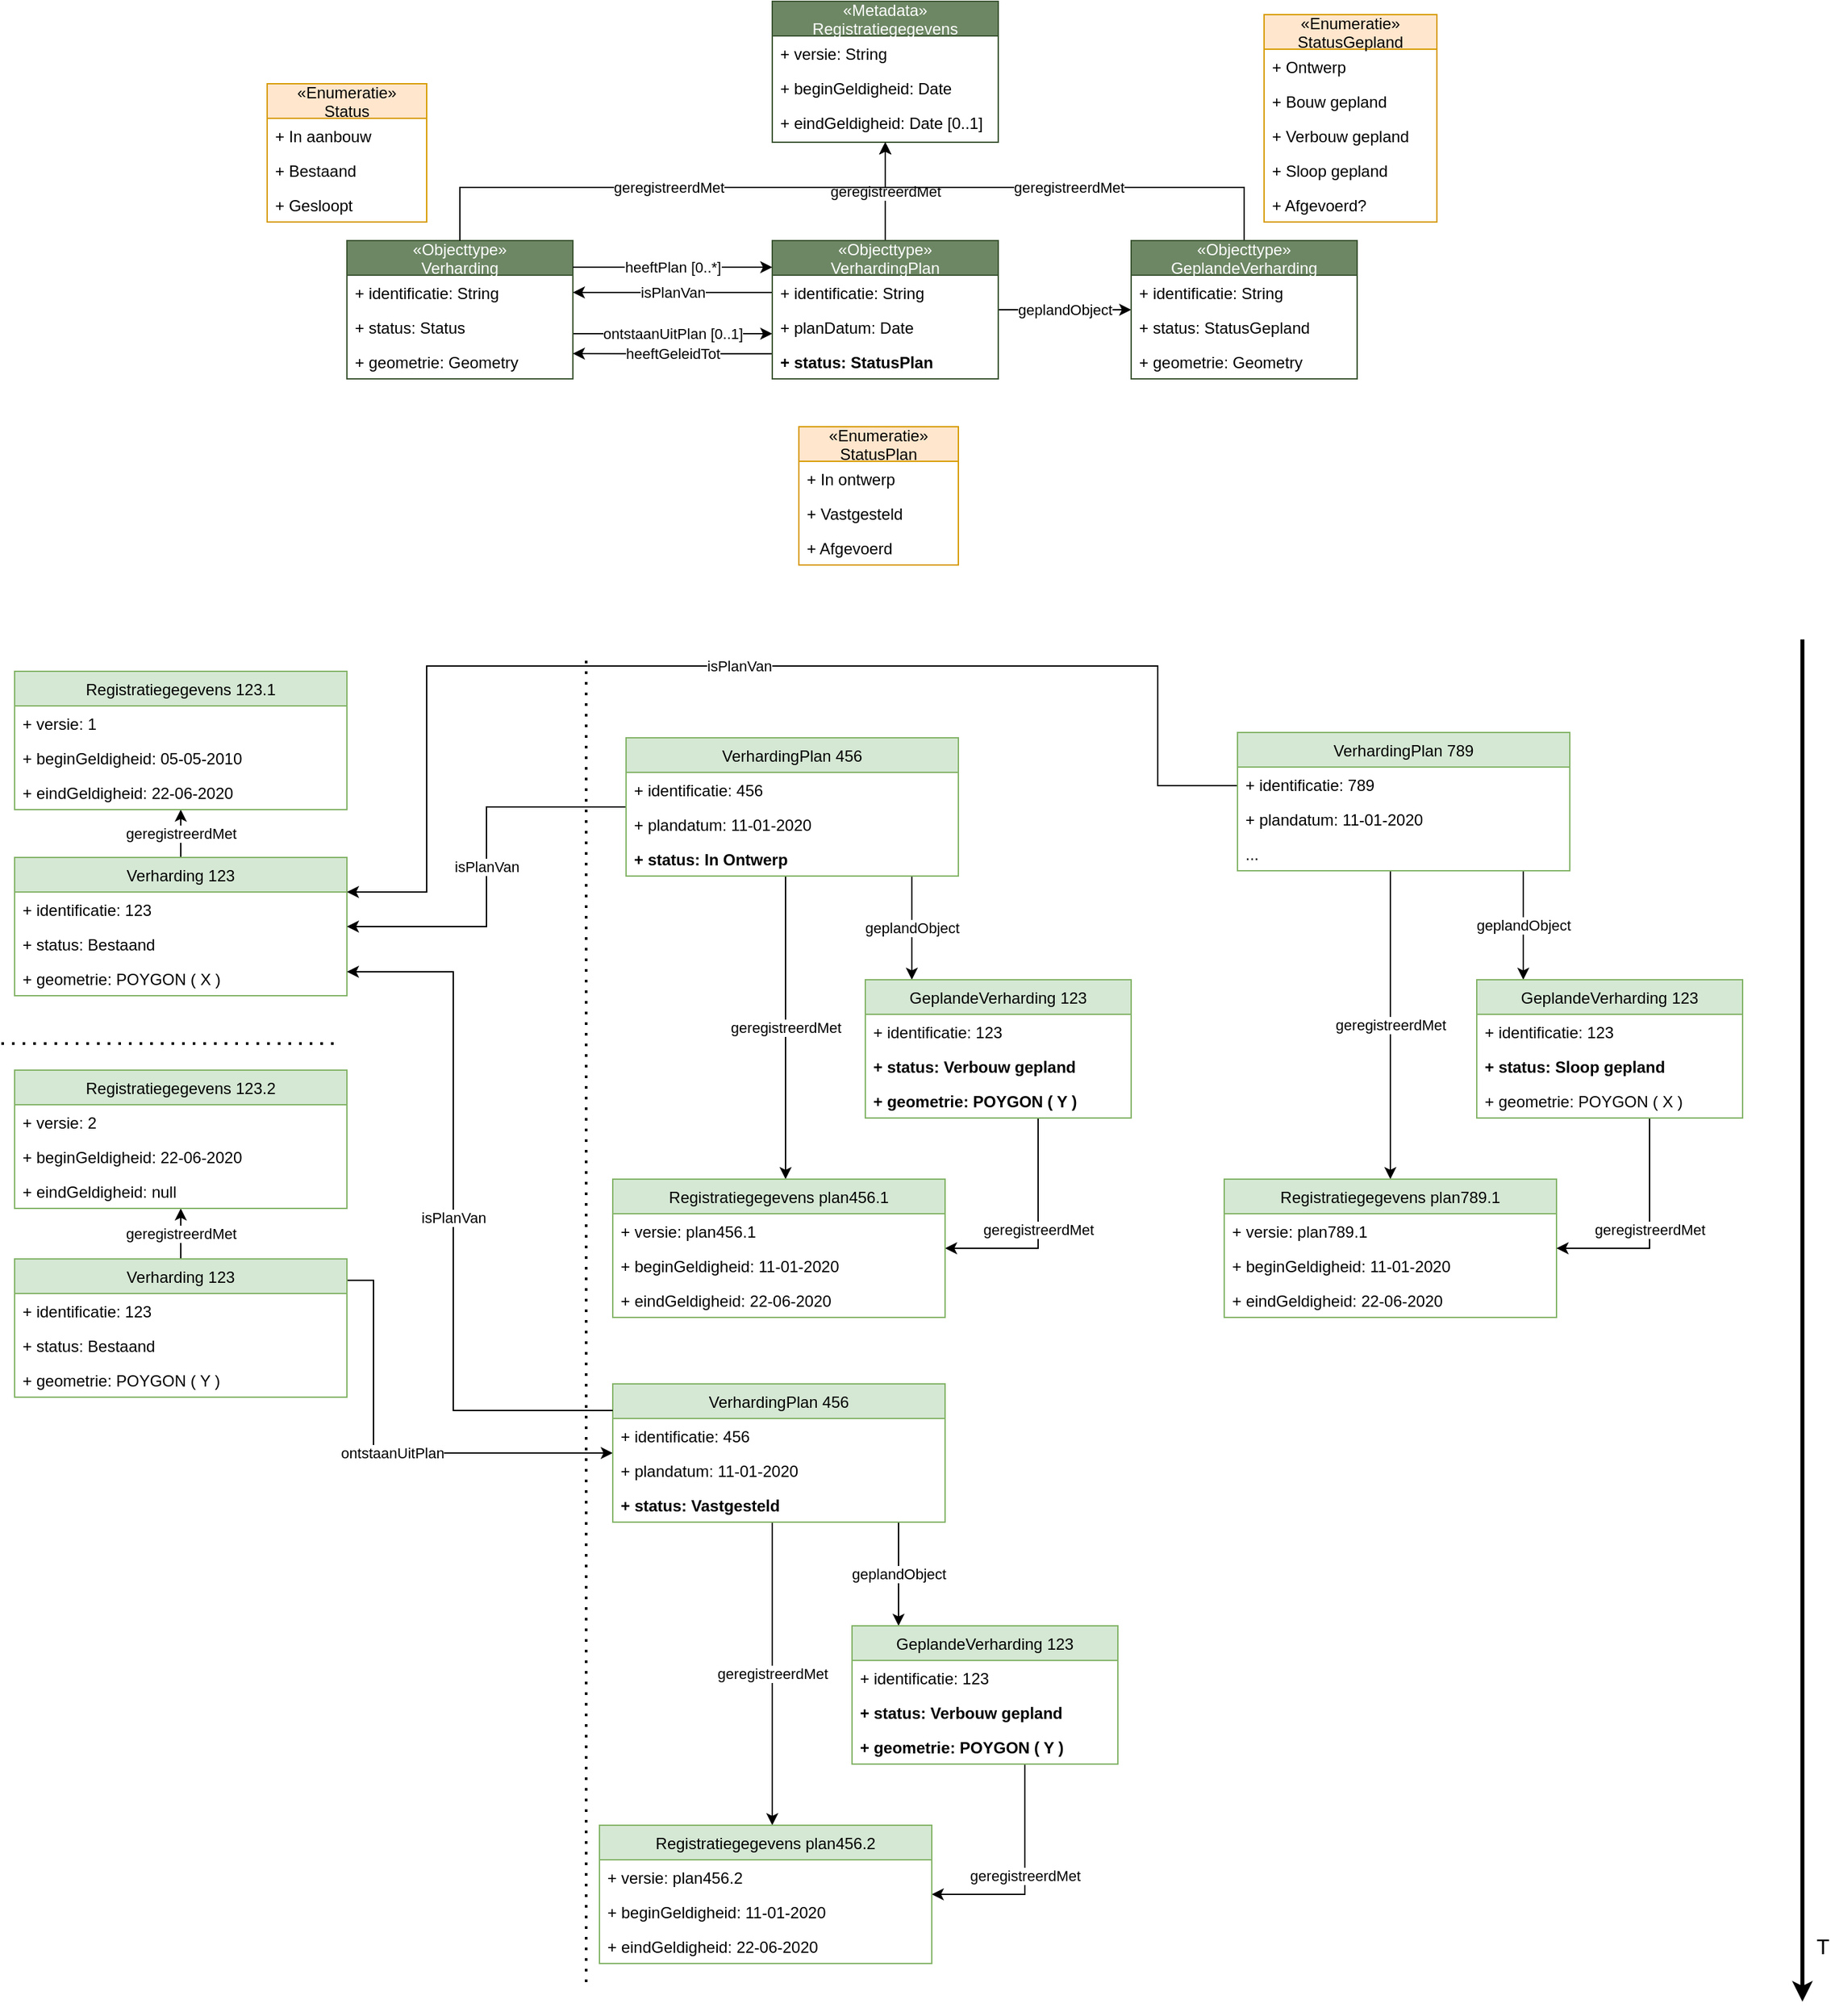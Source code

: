 <mxfile>
    <diagram id="xgMvqlsG6IL_uC9JVwvj" name="Page-1">
        <mxGraphModel dx="1316" dy="839" grid="1" gridSize="10" guides="1" tooltips="1" connect="1" arrows="1" fold="1" page="1" pageScale="1" pageWidth="850" pageHeight="1100" math="0" shadow="0">
            <root>
                <mxCell id="0"/>
                <mxCell id="1" parent="0"/>
                <mxCell id="3" value="ontstaanUitPlan [0..1]" style="rounded=0;orthogonalLoop=1;jettySize=auto;html=1;strokeWidth=1;edgeStyle=elbowEdgeStyle;" parent="1" source="4" target="14" edge="1">
                    <mxGeometry relative="1" as="geometry">
                        <mxPoint x="1041.19" y="1039.296" as="targetPoint"/>
                        <Array as="points">
                            <mxPoint x="980" y="1060"/>
                        </Array>
                    </mxGeometry>
                </mxCell>
                <mxCell id="4" value="«Objecttype»&#10;Verharding" style="swimlane;fontStyle=0;childLayout=stackLayout;horizontal=1;startSize=26;fillColor=#6d8764;horizontalStack=0;resizeParent=1;resizeParentMax=0;resizeLast=0;collapsible=1;marginBottom=0;strokeColor=#3A5431;fontColor=#ffffff;" parent="1" vertex="1">
                    <mxGeometry x="720" y="990" width="170" height="104" as="geometry"/>
                </mxCell>
                <mxCell id="5" value="+ identificatie: String" style="text;strokeColor=none;fillColor=none;align=left;verticalAlign=top;spacingLeft=4;spacingRight=4;overflow=hidden;rotatable=0;points=[[0,0.5],[1,0.5]];portConstraint=eastwest;" parent="4" vertex="1">
                    <mxGeometry y="26" width="170" height="26" as="geometry"/>
                </mxCell>
                <mxCell id="6" value="+ status: Status" style="text;strokeColor=none;fillColor=none;align=left;verticalAlign=top;spacingLeft=4;spacingRight=4;overflow=hidden;rotatable=0;points=[[0,0.5],[1,0.5]];portConstraint=eastwest;" parent="4" vertex="1">
                    <mxGeometry y="52" width="170" height="26" as="geometry"/>
                </mxCell>
                <mxCell id="7" value="+ geometrie: Geometry" style="text;strokeColor=none;fillColor=none;align=left;verticalAlign=top;spacingLeft=4;spacingRight=4;overflow=hidden;rotatable=0;points=[[0,0.5],[1,0.5]];portConstraint=eastwest;" parent="4" vertex="1">
                    <mxGeometry y="78" width="170" height="26" as="geometry"/>
                </mxCell>
                <mxCell id="8" value="«Metadata»&#10;Registratiegegevens" style="swimlane;fontStyle=0;childLayout=stackLayout;horizontal=1;startSize=26;fillColor=#6d8764;horizontalStack=0;resizeParent=1;resizeParentMax=0;resizeLast=0;collapsible=1;marginBottom=0;strokeColor=#3A5431;fontColor=#ffffff;" parent="1" vertex="1">
                    <mxGeometry x="1040" y="810" width="170" height="106" as="geometry"/>
                </mxCell>
                <mxCell id="9" value="+ versie: String" style="text;strokeColor=none;fillColor=none;align=left;verticalAlign=top;spacingLeft=4;spacingRight=4;overflow=hidden;rotatable=0;points=[[0,0.5],[1,0.5]];portConstraint=eastwest;" parent="8" vertex="1">
                    <mxGeometry y="26" width="170" height="26" as="geometry"/>
                </mxCell>
                <mxCell id="67" value="+ beginGeldigheid: Date" style="text;strokeColor=none;fillColor=none;align=left;verticalAlign=top;spacingLeft=4;spacingRight=4;overflow=hidden;rotatable=0;points=[[0,0.5],[1,0.5]];portConstraint=eastwest;" parent="8" vertex="1">
                    <mxGeometry y="52" width="170" height="26" as="geometry"/>
                </mxCell>
                <mxCell id="10" value="+ eindGeldigheid: Date [0..1]" style="text;strokeColor=none;fillColor=none;align=left;verticalAlign=top;spacingLeft=4;spacingRight=4;overflow=hidden;rotatable=0;points=[[0,0.5],[1,0.5]];portConstraint=eastwest;" parent="8" vertex="1">
                    <mxGeometry y="78" width="170" height="28" as="geometry"/>
                </mxCell>
                <mxCell id="12" value="heeftGeleidTot" style="rounded=0;orthogonalLoop=1;jettySize=auto;html=1;exitX=0.001;exitY=0.275;exitDx=0;exitDy=0;exitPerimeter=0;edgeStyle=elbowEdgeStyle;" parent="1" source="88" target="4" edge="1">
                    <mxGeometry relative="1" as="geometry">
                        <mxPoint x="1040" y="1055" as="sourcePoint"/>
                        <Array as="points">
                            <mxPoint x="950" y="1075"/>
                        </Array>
                    </mxGeometry>
                </mxCell>
                <mxCell id="13" value="isPlanVan" style="rounded=0;orthogonalLoop=1;jettySize=auto;html=1;strokeWidth=1;edgeStyle=elbowEdgeStyle;" parent="1" source="14" target="4" edge="1">
                    <mxGeometry relative="1" as="geometry">
                        <Array as="points">
                            <mxPoint x="930" y="1029"/>
                            <mxPoint x="1010" y="1040"/>
                        </Array>
                    </mxGeometry>
                </mxCell>
                <mxCell id="86" value="geregistreerdMet" style="edgeStyle=orthogonalEdgeStyle;rounded=0;orthogonalLoop=1;jettySize=auto;html=1;" parent="1" source="14" target="8" edge="1">
                    <mxGeometry relative="1" as="geometry">
                        <Array as="points">
                            <mxPoint x="1125" y="920"/>
                            <mxPoint x="1125" y="920"/>
                        </Array>
                    </mxGeometry>
                </mxCell>
                <mxCell id="93" value="geplandObject" style="rounded=0;orthogonalLoop=1;jettySize=auto;html=1;" parent="1" source="14" target="133" edge="1">
                    <mxGeometry relative="1" as="geometry"/>
                </mxCell>
                <mxCell id="14" value="«Objecttype»&#10;VerhardingPlan" style="swimlane;fontStyle=0;childLayout=stackLayout;horizontal=1;startSize=26;fillColor=#6d8764;horizontalStack=0;resizeParent=1;resizeParentMax=0;resizeLast=0;collapsible=1;marginBottom=0;strokeColor=#3A5431;fontColor=#ffffff;" parent="1" vertex="1">
                    <mxGeometry x="1040" y="990" width="170" height="104" as="geometry"/>
                </mxCell>
                <mxCell id="15" value="+ identificatie: String" style="text;strokeColor=none;fillColor=none;align=left;verticalAlign=top;spacingLeft=4;spacingRight=4;overflow=hidden;rotatable=0;points=[[0,0.5],[1,0.5]];portConstraint=eastwest;" parent="14" vertex="1">
                    <mxGeometry y="26" width="170" height="26" as="geometry"/>
                </mxCell>
                <mxCell id="19" value="+ planDatum: Date" style="text;strokeColor=none;fillColor=none;align=left;verticalAlign=top;spacingLeft=4;spacingRight=4;overflow=hidden;rotatable=0;points=[[0,0.5],[1,0.5]];portConstraint=eastwest;" parent="14" vertex="1">
                    <mxGeometry y="52" width="170" height="26" as="geometry"/>
                </mxCell>
                <mxCell id="88" value="+ status: StatusPlan" style="text;strokeColor=none;fillColor=none;align=left;verticalAlign=top;spacingLeft=4;spacingRight=4;overflow=hidden;rotatable=0;points=[[0,0.5],[1,0.5]];portConstraint=eastwest;fontStyle=1" parent="14" vertex="1">
                    <mxGeometry y="78" width="170" height="26" as="geometry"/>
                </mxCell>
                <mxCell id="31" value="heeftPlan [0..*]" style="rounded=0;orthogonalLoop=1;jettySize=auto;html=1;strokeWidth=1;edgeStyle=elbowEdgeStyle;" parent="1" source="4" target="14" edge="1">
                    <mxGeometry relative="1" as="geometry">
                        <mxPoint x="1040" y="950" as="targetPoint"/>
                        <mxPoint x="889" y="1001" as="sourcePoint"/>
                        <Array as="points">
                            <mxPoint x="920" y="1010"/>
                        </Array>
                    </mxGeometry>
                </mxCell>
                <mxCell id="32" value="" style="endArrow=classic;html=1;strokeWidth=3;" parent="1" edge="1">
                    <mxGeometry width="50" height="50" relative="1" as="geometry">
                        <mxPoint x="1815" y="1290" as="sourcePoint"/>
                        <mxPoint x="1815" y="2314.706" as="targetPoint"/>
                    </mxGeometry>
                </mxCell>
                <mxCell id="33" value="&lt;font style=&quot;font-size: 16px&quot;&gt;T&lt;/font&gt;" style="edgeLabel;html=1;align=center;verticalAlign=middle;resizable=0;points=[];" parent="32" vertex="1" connectable="0">
                    <mxGeometry x="0.945" y="4" relative="1" as="geometry">
                        <mxPoint x="11" y="-14.12" as="offset"/>
                    </mxGeometry>
                </mxCell>
                <mxCell id="34" value="geregistreerdMet" style="edgeStyle=orthogonalEdgeStyle;rounded=0;orthogonalLoop=1;jettySize=auto;html=1;" parent="1" source="36" target="40" edge="1">
                    <mxGeometry relative="1" as="geometry"/>
                </mxCell>
                <mxCell id="36" value="Verharding 123" style="swimlane;fontStyle=0;childLayout=stackLayout;horizontal=1;startSize=26;fillColor=#d5e8d4;horizontalStack=0;resizeParent=1;resizeParentMax=0;resizeLast=0;collapsible=1;marginBottom=0;strokeColor=#82b366;" parent="1" vertex="1">
                    <mxGeometry x="470" y="1454" width="250" height="104" as="geometry"/>
                </mxCell>
                <mxCell id="37" value="+ identificatie: 123" style="text;strokeColor=none;fillColor=none;align=left;verticalAlign=top;spacingLeft=4;spacingRight=4;overflow=hidden;rotatable=0;points=[[0,0.5],[1,0.5]];portConstraint=eastwest;" parent="36" vertex="1">
                    <mxGeometry y="26" width="250" height="26" as="geometry"/>
                </mxCell>
                <mxCell id="38" value="+ status: Bestaand" style="text;strokeColor=none;fillColor=none;align=left;verticalAlign=top;spacingLeft=4;spacingRight=4;overflow=hidden;rotatable=0;points=[[0,0.5],[1,0.5]];portConstraint=eastwest;" parent="36" vertex="1">
                    <mxGeometry y="52" width="250" height="26" as="geometry"/>
                </mxCell>
                <mxCell id="39" value="+ geometrie: POYGON ( X )" style="text;strokeColor=none;fillColor=none;align=left;verticalAlign=top;spacingLeft=4;spacingRight=4;overflow=hidden;rotatable=0;points=[[0,0.5],[1,0.5]];portConstraint=eastwest;" parent="36" vertex="1">
                    <mxGeometry y="78" width="250" height="26" as="geometry"/>
                </mxCell>
                <mxCell id="40" value="Registratiegegevens 123.1" style="swimlane;fontStyle=0;childLayout=stackLayout;horizontal=1;startSize=26;fillColor=#d5e8d4;horizontalStack=0;resizeParent=1;resizeParentMax=0;resizeLast=0;collapsible=1;marginBottom=0;strokeColor=#82b366;" parent="1" vertex="1">
                    <mxGeometry x="470" y="1314" width="250" height="104" as="geometry"/>
                </mxCell>
                <mxCell id="65" value="+ versie: 1" style="text;strokeColor=none;fillColor=none;align=left;verticalAlign=top;spacingLeft=4;spacingRight=4;overflow=hidden;rotatable=0;points=[[0,0.5],[1,0.5]];portConstraint=eastwest;" parent="40" vertex="1">
                    <mxGeometry y="26" width="250" height="26" as="geometry"/>
                </mxCell>
                <mxCell id="41" value="+ beginGeldigheid: 05-05-2010" style="text;strokeColor=none;fillColor=none;align=left;verticalAlign=top;spacingLeft=4;spacingRight=4;overflow=hidden;rotatable=0;points=[[0,0.5],[1,0.5]];portConstraint=eastwest;" parent="40" vertex="1">
                    <mxGeometry y="52" width="250" height="26" as="geometry"/>
                </mxCell>
                <mxCell id="42" value="+ eindGeldigheid: 22-06-2020" style="text;strokeColor=none;fillColor=none;align=left;verticalAlign=top;spacingLeft=4;spacingRight=4;overflow=hidden;rotatable=0;points=[[0,0.5],[1,0.5]];portConstraint=eastwest;" parent="40" vertex="1">
                    <mxGeometry y="78" width="250" height="26" as="geometry"/>
                </mxCell>
                <mxCell id="43" value="" style="endArrow=none;dashed=1;html=1;dashPattern=1 3;strokeWidth=2;" parent="1" edge="1">
                    <mxGeometry width="50" height="50" relative="1" as="geometry">
                        <mxPoint x="710" y="1594" as="sourcePoint"/>
                        <mxPoint x="460" y="1594" as="targetPoint"/>
                    </mxGeometry>
                </mxCell>
                <mxCell id="44" value="" style="endArrow=none;dashed=1;html=1;dashPattern=1 3;strokeWidth=2;" parent="1" edge="1">
                    <mxGeometry width="50" height="50" relative="1" as="geometry">
                        <mxPoint x="900" y="2300" as="sourcePoint"/>
                        <mxPoint x="900" y="1304" as="targetPoint"/>
                    </mxGeometry>
                </mxCell>
                <mxCell id="47" value="isPlanVan" style="edgeStyle=orthogonalEdgeStyle;rounded=0;orthogonalLoop=1;jettySize=auto;html=1;strokeWidth=1;" parent="1" source="48" target="36" edge="1">
                    <mxGeometry relative="1" as="geometry"/>
                </mxCell>
                <mxCell id="105" value="geplandObject" style="edgeStyle=elbowEdgeStyle;rounded=0;orthogonalLoop=1;jettySize=auto;html=1;" parent="1" source="48" target="96" edge="1">
                    <mxGeometry relative="1" as="geometry"/>
                </mxCell>
                <mxCell id="110" value="geregistreerdMet" style="edgeStyle=elbowEdgeStyle;rounded=0;orthogonalLoop=1;jettySize=auto;html=1;" parent="1" source="48" target="106" edge="1">
                    <mxGeometry relative="1" as="geometry"/>
                </mxCell>
                <mxCell id="48" value="VerhardingPlan 456" style="swimlane;fontStyle=0;childLayout=stackLayout;horizontal=1;startSize=26;fillColor=#d5e8d4;horizontalStack=0;resizeParent=1;resizeParentMax=0;resizeLast=0;collapsible=1;marginBottom=0;strokeColor=#82b366;" parent="1" vertex="1">
                    <mxGeometry x="930" y="1364" width="250" height="104" as="geometry"/>
                </mxCell>
                <mxCell id="49" value="+ identificatie: 456" style="text;strokeColor=none;fillColor=none;align=left;verticalAlign=top;spacingLeft=4;spacingRight=4;overflow=hidden;rotatable=0;points=[[0,0.5],[1,0.5]];portConstraint=eastwest;" parent="48" vertex="1">
                    <mxGeometry y="26" width="250" height="26" as="geometry"/>
                </mxCell>
                <mxCell id="50" value="+ plandatum: 11-01-2020" style="text;strokeColor=none;fillColor=none;align=left;verticalAlign=top;spacingLeft=4;spacingRight=4;overflow=hidden;rotatable=0;points=[[0,0.5],[1,0.5]];portConstraint=eastwest;fontStyle=0" parent="48" vertex="1">
                    <mxGeometry y="52" width="250" height="26" as="geometry"/>
                </mxCell>
                <mxCell id="51" value="+ status: In Ontwerp " style="text;strokeColor=none;fillColor=none;align=left;verticalAlign=top;spacingLeft=4;spacingRight=4;overflow=hidden;rotatable=0;points=[[0,0.5],[1,0.5]];portConstraint=eastwest;fontStyle=1" parent="48" vertex="1">
                    <mxGeometry y="78" width="250" height="26" as="geometry"/>
                </mxCell>
                <mxCell id="55" value="geregistreerdMet" style="edgeStyle=orthogonalEdgeStyle;rounded=0;orthogonalLoop=1;jettySize=auto;html=1;" parent="1" source="57" target="61" edge="1">
                    <mxGeometry relative="1" as="geometry"/>
                </mxCell>
                <mxCell id="56" value="&lt;span style=&quot;font-weight: normal&quot;&gt;ontstaanUitPlan&lt;/span&gt;" style="edgeStyle=elbowEdgeStyle;rounded=0;orthogonalLoop=1;jettySize=auto;html=1;strokeWidth=1;exitX=0.995;exitY=0.155;exitDx=0;exitDy=0;exitPerimeter=0;fontStyle=1" parent="1" source="57" target="154" edge="1">
                    <mxGeometry relative="1" as="geometry">
                        <Array as="points">
                            <mxPoint x="740" y="1808"/>
                            <mxPoint x="760" y="1830"/>
                            <mxPoint x="770" y="1830"/>
                            <mxPoint x="810" y="1840"/>
                        </Array>
                    </mxGeometry>
                </mxCell>
                <mxCell id="57" value="Verharding 123" style="swimlane;fontStyle=0;childLayout=stackLayout;horizontal=1;startSize=26;fillColor=#d5e8d4;horizontalStack=0;resizeParent=1;resizeParentMax=0;resizeLast=0;collapsible=1;marginBottom=0;strokeColor=#82b366;" parent="1" vertex="1">
                    <mxGeometry x="470" y="1756" width="250" height="104" as="geometry"/>
                </mxCell>
                <mxCell id="58" value="+ identificatie: 123" style="text;strokeColor=none;fillColor=none;align=left;verticalAlign=top;spacingLeft=4;spacingRight=4;overflow=hidden;rotatable=0;points=[[0,0.5],[1,0.5]];portConstraint=eastwest;" parent="57" vertex="1">
                    <mxGeometry y="26" width="250" height="26" as="geometry"/>
                </mxCell>
                <mxCell id="59" value="+ status: Bestaand" style="text;strokeColor=none;fillColor=none;align=left;verticalAlign=top;spacingLeft=4;spacingRight=4;overflow=hidden;rotatable=0;points=[[0,0.5],[1,0.5]];portConstraint=eastwest;" parent="57" vertex="1">
                    <mxGeometry y="52" width="250" height="26" as="geometry"/>
                </mxCell>
                <mxCell id="60" value="+ geometrie: POYGON ( Y )" style="text;strokeColor=none;fillColor=none;align=left;verticalAlign=top;spacingLeft=4;spacingRight=4;overflow=hidden;rotatable=0;points=[[0,0.5],[1,0.5]];portConstraint=eastwest;" parent="57" vertex="1">
                    <mxGeometry y="78" width="250" height="26" as="geometry"/>
                </mxCell>
                <mxCell id="61" value="Registratiegegevens 123.2" style="swimlane;fontStyle=0;childLayout=stackLayout;horizontal=1;startSize=26;fillColor=#d5e8d4;horizontalStack=0;resizeParent=1;resizeParentMax=0;resizeLast=0;collapsible=1;marginBottom=0;strokeColor=#82b366;" parent="1" vertex="1">
                    <mxGeometry x="470" y="1614" width="250" height="104" as="geometry"/>
                </mxCell>
                <mxCell id="66" value="+ versie: 2" style="text;strokeColor=none;fillColor=none;align=left;verticalAlign=top;spacingLeft=4;spacingRight=4;overflow=hidden;rotatable=0;points=[[0,0.5],[1,0.5]];portConstraint=eastwest;" parent="61" vertex="1">
                    <mxGeometry y="26" width="250" height="26" as="geometry"/>
                </mxCell>
                <mxCell id="62" value="+ beginGeldigheid: 22-06-2020" style="text;strokeColor=none;fillColor=none;align=left;verticalAlign=top;spacingLeft=4;spacingRight=4;overflow=hidden;rotatable=0;points=[[0,0.5],[1,0.5]];portConstraint=eastwest;" parent="61" vertex="1">
                    <mxGeometry y="52" width="250" height="26" as="geometry"/>
                </mxCell>
                <mxCell id="63" value="+ eindGeldigheid: null" style="text;strokeColor=none;fillColor=none;align=left;verticalAlign=top;spacingLeft=4;spacingRight=4;overflow=hidden;rotatable=0;points=[[0,0.5],[1,0.5]];portConstraint=eastwest;" parent="61" vertex="1">
                    <mxGeometry y="78" width="250" height="26" as="geometry"/>
                </mxCell>
                <mxCell id="72" value="isPlanVan" style="edgeStyle=orthogonalEdgeStyle;rounded=0;orthogonalLoop=1;jettySize=auto;html=1;strokeWidth=1;" parent="1" source="73" target="36" edge="1">
                    <mxGeometry relative="1" as="geometry">
                        <Array as="points">
                            <mxPoint x="1330" y="1400"/>
                            <mxPoint x="1330" y="1310"/>
                            <mxPoint x="780" y="1310"/>
                            <mxPoint x="780" y="1480"/>
                        </Array>
                        <mxPoint x="890" y="1474.06" as="targetPoint"/>
                    </mxGeometry>
                </mxCell>
                <mxCell id="121" value="geregistreerdMet" style="edgeStyle=elbowEdgeStyle;rounded=0;orthogonalLoop=1;jettySize=auto;html=1;" parent="1" source="73" target="112" edge="1">
                    <mxGeometry relative="1" as="geometry">
                        <Array as="points">
                            <mxPoint x="1505" y="1540"/>
                            <mxPoint x="1470" y="1510"/>
                        </Array>
                    </mxGeometry>
                </mxCell>
                <mxCell id="123" value="geplandObject" style="edgeStyle=elbowEdgeStyle;rounded=0;orthogonalLoop=1;jettySize=auto;html=1;" parent="1" source="73" target="116" edge="1">
                    <mxGeometry relative="1" as="geometry"/>
                </mxCell>
                <mxCell id="73" value="VerhardingPlan 789" style="swimlane;fontStyle=0;childLayout=stackLayout;horizontal=1;startSize=26;fillColor=#d5e8d4;horizontalStack=0;resizeParent=1;resizeParentMax=0;resizeLast=0;collapsible=1;marginBottom=0;strokeColor=#82b366;" parent="1" vertex="1">
                    <mxGeometry x="1390" y="1360" width="250" height="104" as="geometry"/>
                </mxCell>
                <mxCell id="74" value="+ identificatie: 789" style="text;strokeColor=none;fillColor=none;align=left;verticalAlign=top;spacingLeft=4;spacingRight=4;overflow=hidden;rotatable=0;points=[[0,0.5],[1,0.5]];portConstraint=eastwest;" parent="73" vertex="1">
                    <mxGeometry y="26" width="250" height="26" as="geometry"/>
                </mxCell>
                <mxCell id="75" value="+ plandatum: 11-01-2020" style="text;strokeColor=none;fillColor=none;align=left;verticalAlign=top;spacingLeft=4;spacingRight=4;overflow=hidden;rotatable=0;points=[[0,0.5],[1,0.5]];portConstraint=eastwest;fontStyle=0" parent="73" vertex="1">
                    <mxGeometry y="52" width="250" height="26" as="geometry"/>
                </mxCell>
                <mxCell id="76" value="..." style="text;strokeColor=none;fillColor=none;align=left;verticalAlign=top;spacingLeft=4;spacingRight=4;overflow=hidden;rotatable=0;points=[[0,0.5],[1,0.5]];portConstraint=eastwest;" parent="73" vertex="1">
                    <mxGeometry y="78" width="250" height="26" as="geometry"/>
                </mxCell>
                <mxCell id="111" value="geregistreerdMet" style="edgeStyle=elbowEdgeStyle;rounded=0;orthogonalLoop=1;jettySize=auto;html=1;" parent="1" source="96" target="106" edge="1">
                    <mxGeometry relative="1" as="geometry">
                        <Array as="points">
                            <mxPoint x="1240" y="1676"/>
                            <mxPoint x="1320" y="1676"/>
                            <mxPoint x="1360" y="1366"/>
                        </Array>
                    </mxGeometry>
                </mxCell>
                <mxCell id="96" value="GeplandeVerharding 123" style="swimlane;fontStyle=0;childLayout=stackLayout;horizontal=1;startSize=26;fillColor=#d5e8d4;horizontalStack=0;resizeParent=1;resizeParentMax=0;resizeLast=0;collapsible=1;marginBottom=0;strokeColor=#82b366;" parent="1" vertex="1">
                    <mxGeometry x="1110" y="1546" width="200" height="104" as="geometry"/>
                </mxCell>
                <mxCell id="97" value="+ identificatie: 123" style="text;strokeColor=none;fillColor=none;align=left;verticalAlign=top;spacingLeft=4;spacingRight=4;overflow=hidden;rotatable=0;points=[[0,0.5],[1,0.5]];portConstraint=eastwest;" parent="96" vertex="1">
                    <mxGeometry y="26" width="200" height="26" as="geometry"/>
                </mxCell>
                <mxCell id="98" value="+ status: Verbouw gepland" style="text;strokeColor=none;fillColor=none;align=left;verticalAlign=top;spacingLeft=4;spacingRight=4;overflow=hidden;rotatable=0;points=[[0,0.5],[1,0.5]];portConstraint=eastwest;fontStyle=1" parent="96" vertex="1">
                    <mxGeometry y="52" width="200" height="26" as="geometry"/>
                </mxCell>
                <mxCell id="99" value="+ geometrie: POYGON ( Y )" style="text;strokeColor=none;fillColor=none;align=left;verticalAlign=top;spacingLeft=4;spacingRight=4;overflow=hidden;rotatable=0;points=[[0,0.5],[1,0.5]];portConstraint=eastwest;fontStyle=1" parent="96" vertex="1">
                    <mxGeometry y="78" width="200" height="26" as="geometry"/>
                </mxCell>
                <mxCell id="106" value="Registratiegegevens plan456.1" style="swimlane;fontStyle=0;childLayout=stackLayout;horizontal=1;startSize=26;fillColor=#d5e8d4;horizontalStack=0;resizeParent=1;resizeParentMax=0;resizeLast=0;collapsible=1;marginBottom=0;strokeColor=#82b366;" parent="1" vertex="1">
                    <mxGeometry x="920" y="1696" width="250" height="104" as="geometry"/>
                </mxCell>
                <mxCell id="107" value="+ versie: plan456.1" style="text;strokeColor=none;fillColor=none;align=left;verticalAlign=top;spacingLeft=4;spacingRight=4;overflow=hidden;rotatable=0;points=[[0,0.5],[1,0.5]];portConstraint=eastwest;" parent="106" vertex="1">
                    <mxGeometry y="26" width="250" height="26" as="geometry"/>
                </mxCell>
                <mxCell id="108" value="+ beginGeldigheid: 11-01-2020" style="text;strokeColor=none;fillColor=none;align=left;verticalAlign=top;spacingLeft=4;spacingRight=4;overflow=hidden;rotatable=0;points=[[0,0.5],[1,0.5]];portConstraint=eastwest;" parent="106" vertex="1">
                    <mxGeometry y="52" width="250" height="26" as="geometry"/>
                </mxCell>
                <mxCell id="109" value="+ eindGeldigheid: 22-06-2020" style="text;strokeColor=none;fillColor=none;align=left;verticalAlign=top;spacingLeft=4;spacingRight=4;overflow=hidden;rotatable=0;points=[[0,0.5],[1,0.5]];portConstraint=eastwest;" parent="106" vertex="1">
                    <mxGeometry y="78" width="250" height="26" as="geometry"/>
                </mxCell>
                <mxCell id="112" value="Registratiegegevens plan789.1" style="swimlane;fontStyle=0;childLayout=stackLayout;horizontal=1;startSize=26;fillColor=#d5e8d4;horizontalStack=0;resizeParent=1;resizeParentMax=0;resizeLast=0;collapsible=1;marginBottom=0;strokeColor=#82b366;" parent="1" vertex="1">
                    <mxGeometry x="1380" y="1696" width="250" height="104" as="geometry"/>
                </mxCell>
                <mxCell id="113" value="+ versie: plan789.1" style="text;strokeColor=none;fillColor=none;align=left;verticalAlign=top;spacingLeft=4;spacingRight=4;overflow=hidden;rotatable=0;points=[[0,0.5],[1,0.5]];portConstraint=eastwest;" parent="112" vertex="1">
                    <mxGeometry y="26" width="250" height="26" as="geometry"/>
                </mxCell>
                <mxCell id="114" value="+ beginGeldigheid: 11-01-2020" style="text;strokeColor=none;fillColor=none;align=left;verticalAlign=top;spacingLeft=4;spacingRight=4;overflow=hidden;rotatable=0;points=[[0,0.5],[1,0.5]];portConstraint=eastwest;" parent="112" vertex="1">
                    <mxGeometry y="52" width="250" height="26" as="geometry"/>
                </mxCell>
                <mxCell id="115" value="+ eindGeldigheid: 22-06-2020" style="text;strokeColor=none;fillColor=none;align=left;verticalAlign=top;spacingLeft=4;spacingRight=4;overflow=hidden;rotatable=0;points=[[0,0.5],[1,0.5]];portConstraint=eastwest;" parent="112" vertex="1">
                    <mxGeometry y="78" width="250" height="26" as="geometry"/>
                </mxCell>
                <mxCell id="122" value="geregistreerdMet" style="edgeStyle=elbowEdgeStyle;rounded=0;orthogonalLoop=1;jettySize=auto;html=1;" parent="1" source="116" target="112" edge="1">
                    <mxGeometry relative="1" as="geometry">
                        <Array as="points">
                            <mxPoint x="1700" y="1662"/>
                            <mxPoint x="1720" y="1696"/>
                        </Array>
                    </mxGeometry>
                </mxCell>
                <mxCell id="116" value="GeplandeVerharding 123" style="swimlane;fontStyle=0;childLayout=stackLayout;horizontal=1;startSize=26;fillColor=#d5e8d4;horizontalStack=0;resizeParent=1;resizeParentMax=0;resizeLast=0;collapsible=1;marginBottom=0;strokeColor=#82b366;" parent="1" vertex="1">
                    <mxGeometry x="1570" y="1546" width="200" height="104" as="geometry"/>
                </mxCell>
                <mxCell id="117" value="+ identificatie: 123" style="text;strokeColor=none;fillColor=none;align=left;verticalAlign=top;spacingLeft=4;spacingRight=4;overflow=hidden;rotatable=0;points=[[0,0.5],[1,0.5]];portConstraint=eastwest;" parent="116" vertex="1">
                    <mxGeometry y="26" width="200" height="26" as="geometry"/>
                </mxCell>
                <mxCell id="118" value="+ status: Sloop gepland" style="text;strokeColor=none;fillColor=none;align=left;verticalAlign=top;spacingLeft=4;spacingRight=4;overflow=hidden;rotatable=0;points=[[0,0.5],[1,0.5]];portConstraint=eastwest;fontStyle=1" parent="116" vertex="1">
                    <mxGeometry y="52" width="200" height="26" as="geometry"/>
                </mxCell>
                <mxCell id="119" value="+ geometrie: POYGON ( X )" style="text;strokeColor=none;fillColor=none;align=left;verticalAlign=top;spacingLeft=4;spacingRight=4;overflow=hidden;rotatable=0;points=[[0,0.5],[1,0.5]];portConstraint=eastwest;fontStyle=0" parent="116" vertex="1">
                    <mxGeometry y="78" width="200" height="26" as="geometry"/>
                </mxCell>
                <mxCell id="137" value="geregistreerdMet" style="edgeStyle=elbowEdgeStyle;rounded=0;orthogonalLoop=1;jettySize=auto;html=1;elbow=vertical;" parent="1" source="133" target="8" edge="1">
                    <mxGeometry relative="1" as="geometry">
                        <Array as="points">
                            <mxPoint x="1230" y="950"/>
                        </Array>
                    </mxGeometry>
                </mxCell>
                <mxCell id="133" value="«Objecttype»&#10;GeplandeVerharding" style="swimlane;fontStyle=0;childLayout=stackLayout;horizontal=1;startSize=26;fillColor=#6d8764;horizontalStack=0;resizeParent=1;resizeParentMax=0;resizeLast=0;collapsible=1;marginBottom=0;strokeColor=#3A5431;fontColor=#ffffff;" parent="1" vertex="1">
                    <mxGeometry x="1310" y="990" width="170" height="104" as="geometry"/>
                </mxCell>
                <mxCell id="134" value="+ identificatie: String" style="text;strokeColor=none;fillColor=none;align=left;verticalAlign=top;spacingLeft=4;spacingRight=4;overflow=hidden;rotatable=0;points=[[0,0.5],[1,0.5]];portConstraint=eastwest;" parent="133" vertex="1">
                    <mxGeometry y="26" width="170" height="26" as="geometry"/>
                </mxCell>
                <mxCell id="135" value="+ status: StatusGepland" style="text;strokeColor=none;fillColor=none;align=left;verticalAlign=top;spacingLeft=4;spacingRight=4;overflow=hidden;rotatable=0;points=[[0,0.5],[1,0.5]];portConstraint=eastwest;" parent="133" vertex="1">
                    <mxGeometry y="52" width="170" height="26" as="geometry"/>
                </mxCell>
                <mxCell id="136" value="+ geometrie: Geometry" style="text;strokeColor=none;fillColor=none;align=left;verticalAlign=top;spacingLeft=4;spacingRight=4;overflow=hidden;rotatable=0;points=[[0,0.5],[1,0.5]];portConstraint=eastwest;" parent="133" vertex="1">
                    <mxGeometry y="78" width="170" height="26" as="geometry"/>
                </mxCell>
                <mxCell id="2" value="geregistreerdMet" style="edgeStyle=orthogonalEdgeStyle;rounded=0;orthogonalLoop=1;jettySize=auto;html=1;" parent="1" source="4" target="8" edge="1">
                    <mxGeometry relative="1" as="geometry">
                        <Array as="points">
                            <mxPoint x="805" y="950"/>
                            <mxPoint x="1125" y="950"/>
                        </Array>
                    </mxGeometry>
                </mxCell>
                <mxCell id="138" value="«Enumeratie»&#10;Status" style="swimlane;fontStyle=0;childLayout=stackLayout;horizontal=1;startSize=26;fillColor=#ffe6cc;horizontalStack=0;resizeParent=1;resizeParentMax=0;resizeLast=0;collapsible=1;marginBottom=0;strokeColor=#d79b00;" parent="1" vertex="1">
                    <mxGeometry x="660" y="872" width="120" height="104" as="geometry"/>
                </mxCell>
                <mxCell id="139" value="+ In aanbouw" style="text;strokeColor=none;fillColor=none;align=left;verticalAlign=top;spacingLeft=4;spacingRight=4;overflow=hidden;rotatable=0;points=[[0,0.5],[1,0.5]];portConstraint=eastwest;" parent="138" vertex="1">
                    <mxGeometry y="26" width="120" height="26" as="geometry"/>
                </mxCell>
                <mxCell id="140" value="+ Bestaand" style="text;strokeColor=none;fillColor=none;align=left;verticalAlign=top;spacingLeft=4;spacingRight=4;overflow=hidden;rotatable=0;points=[[0,0.5],[1,0.5]];portConstraint=eastwest;" parent="138" vertex="1">
                    <mxGeometry y="52" width="120" height="26" as="geometry"/>
                </mxCell>
                <mxCell id="141" value="+ Gesloopt" style="text;strokeColor=none;fillColor=none;align=left;verticalAlign=top;spacingLeft=4;spacingRight=4;overflow=hidden;rotatable=0;points=[[0,0.5],[1,0.5]];portConstraint=eastwest;" parent="138" vertex="1">
                    <mxGeometry y="78" width="120" height="26" as="geometry"/>
                </mxCell>
                <mxCell id="142" value="«Enumeratie»&#10;StatusGepland" style="swimlane;fontStyle=0;childLayout=stackLayout;horizontal=1;startSize=26;fillColor=#ffe6cc;horizontalStack=0;resizeParent=1;resizeParentMax=0;resizeLast=0;collapsible=1;marginBottom=0;strokeColor=#d79b00;" parent="1" vertex="1">
                    <mxGeometry x="1410" y="820" width="130" height="156" as="geometry"/>
                </mxCell>
                <mxCell id="143" value="+ Ontwerp" style="text;strokeColor=none;fillColor=none;align=left;verticalAlign=top;spacingLeft=4;spacingRight=4;overflow=hidden;rotatable=0;points=[[0,0.5],[1,0.5]];portConstraint=eastwest;" parent="142" vertex="1">
                    <mxGeometry y="26" width="130" height="26" as="geometry"/>
                </mxCell>
                <mxCell id="144" value="+ Bouw gepland" style="text;strokeColor=none;fillColor=none;align=left;verticalAlign=top;spacingLeft=4;spacingRight=4;overflow=hidden;rotatable=0;points=[[0,0.5],[1,0.5]];portConstraint=eastwest;" parent="142" vertex="1">
                    <mxGeometry y="52" width="130" height="26" as="geometry"/>
                </mxCell>
                <mxCell id="145" value="+ Verbouw gepland" style="text;strokeColor=none;fillColor=none;align=left;verticalAlign=top;spacingLeft=4;spacingRight=4;overflow=hidden;rotatable=0;points=[[0,0.5],[1,0.5]];portConstraint=eastwest;" parent="142" vertex="1">
                    <mxGeometry y="78" width="130" height="26" as="geometry"/>
                </mxCell>
                <mxCell id="146" value="+ Sloop gepland" style="text;strokeColor=none;fillColor=none;align=left;verticalAlign=top;spacingLeft=4;spacingRight=4;overflow=hidden;rotatable=0;points=[[0,0.5],[1,0.5]];portConstraint=eastwest;" parent="142" vertex="1">
                    <mxGeometry y="104" width="130" height="26" as="geometry"/>
                </mxCell>
                <mxCell id="147" value="+ Afgevoerd?" style="text;strokeColor=none;fillColor=none;align=left;verticalAlign=top;spacingLeft=4;spacingRight=4;overflow=hidden;rotatable=0;points=[[0,0.5],[1,0.5]];portConstraint=eastwest;" parent="142" vertex="1">
                    <mxGeometry y="130" width="130" height="26" as="geometry"/>
                </mxCell>
                <mxCell id="148" value="«Enumeratie»&#10;StatusPlan" style="swimlane;fontStyle=0;childLayout=stackLayout;horizontal=1;startSize=26;fillColor=#ffe6cc;horizontalStack=0;resizeParent=1;resizeParentMax=0;resizeLast=0;collapsible=1;marginBottom=0;strokeColor=#d79b00;" vertex="1" parent="1">
                    <mxGeometry x="1060" y="1130" width="120" height="104" as="geometry"/>
                </mxCell>
                <mxCell id="149" value="+ In ontwerp" style="text;strokeColor=none;fillColor=none;align=left;verticalAlign=top;spacingLeft=4;spacingRight=4;overflow=hidden;rotatable=0;points=[[0,0.5],[1,0.5]];portConstraint=eastwest;" vertex="1" parent="148">
                    <mxGeometry y="26" width="120" height="26" as="geometry"/>
                </mxCell>
                <mxCell id="150" value="+ Vastgesteld" style="text;strokeColor=none;fillColor=none;align=left;verticalAlign=top;spacingLeft=4;spacingRight=4;overflow=hidden;rotatable=0;points=[[0,0.5],[1,0.5]];portConstraint=eastwest;" vertex="1" parent="148">
                    <mxGeometry y="52" width="120" height="26" as="geometry"/>
                </mxCell>
                <mxCell id="151" value="+ Afgevoerd" style="text;strokeColor=none;fillColor=none;align=left;verticalAlign=top;spacingLeft=4;spacingRight=4;overflow=hidden;rotatable=0;points=[[0,0.5],[1,0.5]];portConstraint=eastwest;" vertex="1" parent="148">
                    <mxGeometry y="78" width="120" height="26" as="geometry"/>
                </mxCell>
                <mxCell id="152" value="geplandObject" style="edgeStyle=elbowEdgeStyle;rounded=0;orthogonalLoop=1;jettySize=auto;html=1;" edge="1" parent="1" source="154" target="159">
                    <mxGeometry relative="1" as="geometry"/>
                </mxCell>
                <mxCell id="153" value="geregistreerdMet" style="edgeStyle=elbowEdgeStyle;rounded=0;orthogonalLoop=1;jettySize=auto;html=1;" edge="1" parent="1" source="154" target="163">
                    <mxGeometry relative="1" as="geometry"/>
                </mxCell>
                <mxCell id="154" value="VerhardingPlan 456" style="swimlane;fontStyle=0;childLayout=stackLayout;horizontal=1;startSize=26;fillColor=#d5e8d4;horizontalStack=0;resizeParent=1;resizeParentMax=0;resizeLast=0;collapsible=1;marginBottom=0;strokeColor=#82b366;" vertex="1" parent="1">
                    <mxGeometry x="920" y="1850" width="250" height="104" as="geometry"/>
                </mxCell>
                <mxCell id="155" value="+ identificatie: 456" style="text;strokeColor=none;fillColor=none;align=left;verticalAlign=top;spacingLeft=4;spacingRight=4;overflow=hidden;rotatable=0;points=[[0,0.5],[1,0.5]];portConstraint=eastwest;" vertex="1" parent="154">
                    <mxGeometry y="26" width="250" height="26" as="geometry"/>
                </mxCell>
                <mxCell id="156" value="+ plandatum: 11-01-2020" style="text;strokeColor=none;fillColor=none;align=left;verticalAlign=top;spacingLeft=4;spacingRight=4;overflow=hidden;rotatable=0;points=[[0,0.5],[1,0.5]];portConstraint=eastwest;fontStyle=0" vertex="1" parent="154">
                    <mxGeometry y="52" width="250" height="26" as="geometry"/>
                </mxCell>
                <mxCell id="157" value="+ status: Vastgesteld" style="text;strokeColor=none;fillColor=none;align=left;verticalAlign=top;spacingLeft=4;spacingRight=4;overflow=hidden;rotatable=0;points=[[0,0.5],[1,0.5]];portConstraint=eastwest;fontStyle=1" vertex="1" parent="154">
                    <mxGeometry y="78" width="250" height="26" as="geometry"/>
                </mxCell>
                <mxCell id="158" value="geregistreerdMet" style="edgeStyle=elbowEdgeStyle;rounded=0;orthogonalLoop=1;jettySize=auto;html=1;" edge="1" parent="1" source="159" target="163">
                    <mxGeometry relative="1" as="geometry">
                        <Array as="points">
                            <mxPoint x="1230" y="2162"/>
                            <mxPoint x="1310" y="2162"/>
                            <mxPoint x="1350" y="1852"/>
                        </Array>
                    </mxGeometry>
                </mxCell>
                <mxCell id="159" value="GeplandeVerharding 123" style="swimlane;fontStyle=0;childLayout=stackLayout;horizontal=1;startSize=26;fillColor=#d5e8d4;horizontalStack=0;resizeParent=1;resizeParentMax=0;resizeLast=0;collapsible=1;marginBottom=0;strokeColor=#82b366;" vertex="1" parent="1">
                    <mxGeometry x="1100" y="2032" width="200" height="104" as="geometry"/>
                </mxCell>
                <mxCell id="160" value="+ identificatie: 123" style="text;strokeColor=none;fillColor=none;align=left;verticalAlign=top;spacingLeft=4;spacingRight=4;overflow=hidden;rotatable=0;points=[[0,0.5],[1,0.5]];portConstraint=eastwest;" vertex="1" parent="159">
                    <mxGeometry y="26" width="200" height="26" as="geometry"/>
                </mxCell>
                <mxCell id="161" value="+ status: Verbouw gepland" style="text;strokeColor=none;fillColor=none;align=left;verticalAlign=top;spacingLeft=4;spacingRight=4;overflow=hidden;rotatable=0;points=[[0,0.5],[1,0.5]];portConstraint=eastwest;fontStyle=1" vertex="1" parent="159">
                    <mxGeometry y="52" width="200" height="26" as="geometry"/>
                </mxCell>
                <mxCell id="162" value="+ geometrie: POYGON ( Y )" style="text;strokeColor=none;fillColor=none;align=left;verticalAlign=top;spacingLeft=4;spacingRight=4;overflow=hidden;rotatable=0;points=[[0,0.5],[1,0.5]];portConstraint=eastwest;fontStyle=1" vertex="1" parent="159">
                    <mxGeometry y="78" width="200" height="26" as="geometry"/>
                </mxCell>
                <mxCell id="163" value="Registratiegegevens plan456.2" style="swimlane;fontStyle=0;childLayout=stackLayout;horizontal=1;startSize=26;fillColor=#d5e8d4;horizontalStack=0;resizeParent=1;resizeParentMax=0;resizeLast=0;collapsible=1;marginBottom=0;strokeColor=#82b366;" vertex="1" parent="1">
                    <mxGeometry x="910" y="2182" width="250" height="104" as="geometry"/>
                </mxCell>
                <mxCell id="164" value="+ versie: plan456.2" style="text;strokeColor=none;fillColor=none;align=left;verticalAlign=top;spacingLeft=4;spacingRight=4;overflow=hidden;rotatable=0;points=[[0,0.5],[1,0.5]];portConstraint=eastwest;" vertex="1" parent="163">
                    <mxGeometry y="26" width="250" height="26" as="geometry"/>
                </mxCell>
                <mxCell id="165" value="+ beginGeldigheid: 11-01-2020" style="text;strokeColor=none;fillColor=none;align=left;verticalAlign=top;spacingLeft=4;spacingRight=4;overflow=hidden;rotatable=0;points=[[0,0.5],[1,0.5]];portConstraint=eastwest;" vertex="1" parent="163">
                    <mxGeometry y="52" width="250" height="26" as="geometry"/>
                </mxCell>
                <mxCell id="166" value="+ eindGeldigheid: 22-06-2020" style="text;strokeColor=none;fillColor=none;align=left;verticalAlign=top;spacingLeft=4;spacingRight=4;overflow=hidden;rotatable=0;points=[[0,0.5],[1,0.5]];portConstraint=eastwest;" vertex="1" parent="163">
                    <mxGeometry y="78" width="250" height="26" as="geometry"/>
                </mxCell>
                <mxCell id="168" value="isPlanVan" style="edgeStyle=orthogonalEdgeStyle;rounded=0;orthogonalLoop=1;jettySize=auto;html=1;strokeWidth=1;elbow=vertical;" edge="1" parent="1" source="154" target="36">
                    <mxGeometry relative="1" as="geometry">
                        <mxPoint x="934" y="1529" as="sourcePoint"/>
                        <mxPoint x="720" y="1666.996" as="targetPoint"/>
                        <Array as="points">
                            <mxPoint x="800" y="1870"/>
                            <mxPoint x="800" y="1540"/>
                        </Array>
                    </mxGeometry>
                </mxCell>
            </root>
        </mxGraphModel>
    </diagram>
</mxfile>